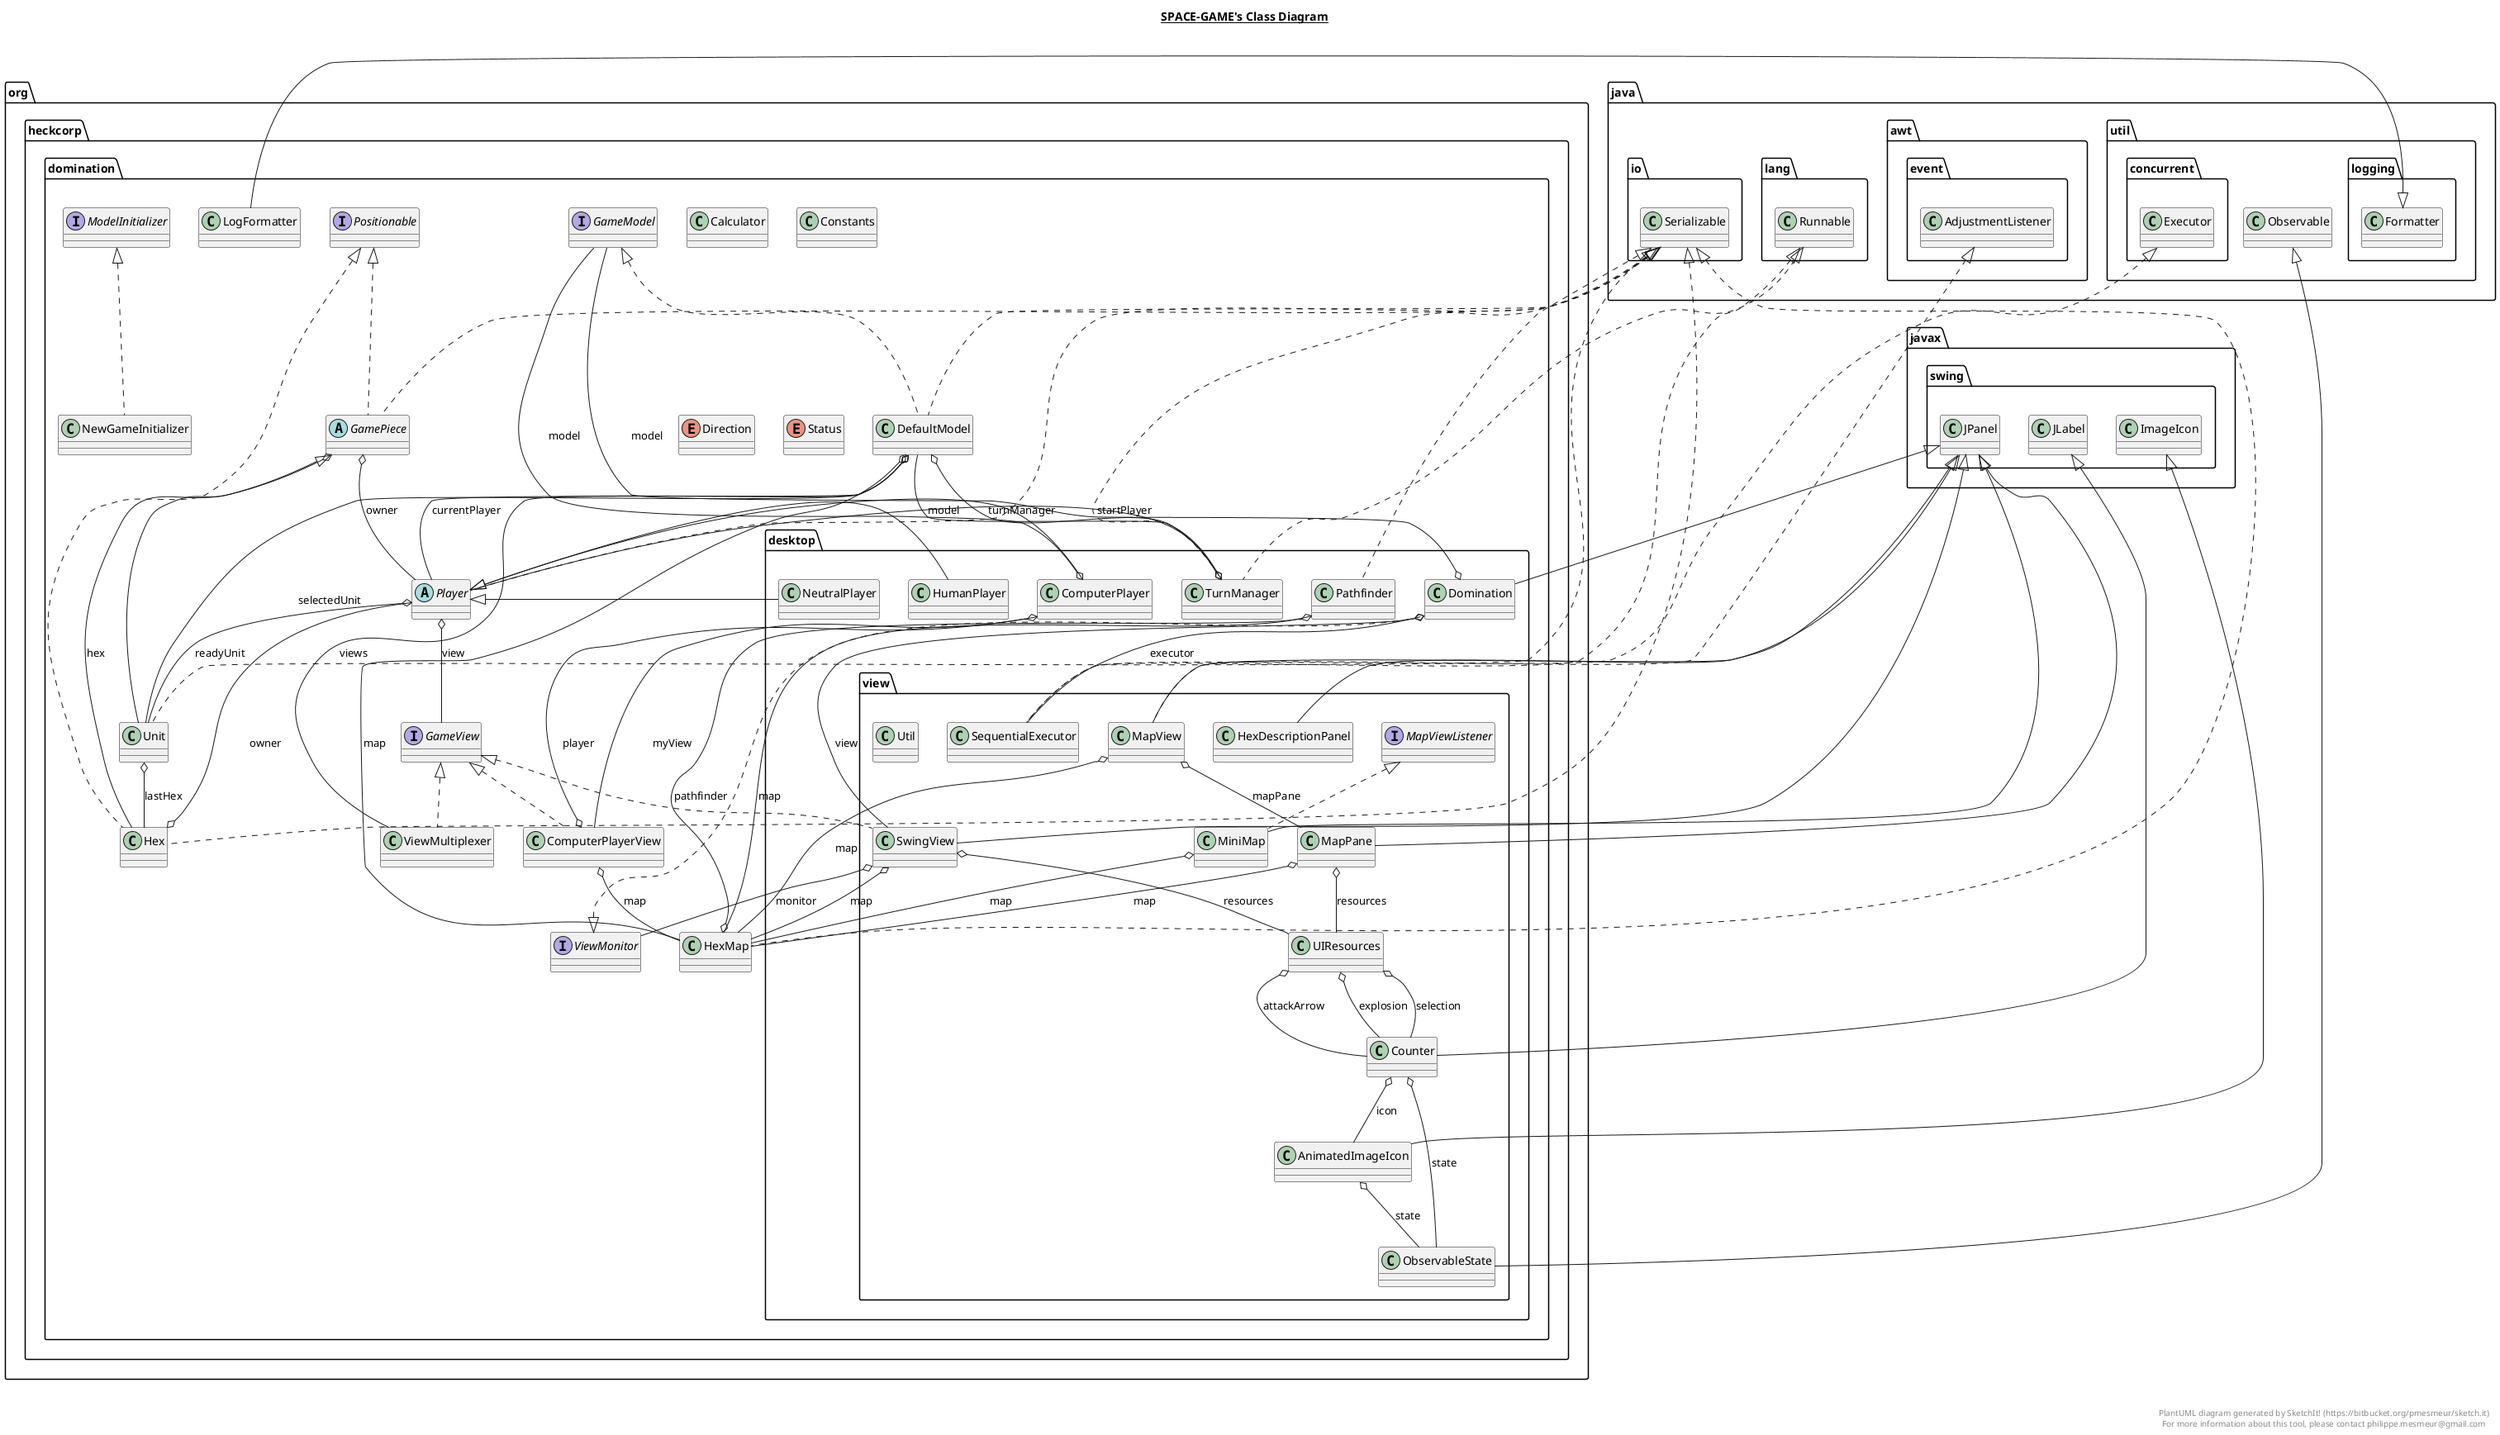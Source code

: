 @startuml

title __SPACE-GAME's Class Diagram__\n

  namespace org.heckcorp.domination {
    class org.heckcorp.domination.Calculator {
    }
  }
  

  namespace org.heckcorp.domination {
    class org.heckcorp.domination.ComputerPlayerView {
    }
  }
  

  namespace org.heckcorp.domination {
    class org.heckcorp.domination.Constants {
    }
  }
  

  namespace org.heckcorp.domination {
    class org.heckcorp.domination.DefaultModel {
    }
  }
  

  namespace org.heckcorp.domination {
    enum Direction {
    }
  }
  

  namespace org.heckcorp.domination {
    interface org.heckcorp.domination.GameModel {
    }
  }
  

  namespace org.heckcorp.domination {
    abstract class org.heckcorp.domination.GamePiece {
    }
  }
  

  namespace org.heckcorp.domination {
    interface org.heckcorp.domination.GameView {
    }
  }
  

  namespace org.heckcorp.domination {
    class org.heckcorp.domination.Hex {
    }
  }
  

  namespace org.heckcorp.domination {
    class org.heckcorp.domination.HexMap {
    }
  }
  

  namespace org.heckcorp.domination {
    class org.heckcorp.domination.LogFormatter {
    }
  }
  

  namespace org.heckcorp.domination {
    interface org.heckcorp.domination.ModelInitializer {
    }
  }
  

  namespace org.heckcorp.domination {
    class org.heckcorp.domination.NewGameInitializer {
    }
  }
  

  namespace org.heckcorp.domination {
    abstract class org.heckcorp.domination.Player {
    }
  }
  

  namespace org.heckcorp.domination {
    interface org.heckcorp.domination.Positionable {
    }
  }
  

  namespace org.heckcorp.domination {
    enum Status {
    }
  }
  

  namespace org.heckcorp.domination {
    class org.heckcorp.domination.Unit {
    }
  }
  

  namespace org.heckcorp.domination {
    interface org.heckcorp.domination.ViewMonitor {
    }
  }
  

  namespace org.heckcorp.domination {
    class org.heckcorp.domination.ViewMultiplexer {
    }
  }
  

  namespace org.heckcorp.domination {
    namespace desktop {
      class org.heckcorp.domination.desktop.ComputerPlayer {
      }
    }
  }
  

  namespace org.heckcorp.domination {
    namespace desktop {
      class org.heckcorp.domination.desktop.Domination {
      }
    }
  }
  

  namespace org.heckcorp.domination {
    namespace desktop {
      class org.heckcorp.domination.desktop.HumanPlayer {
      }
    }
  }
  

  namespace org.heckcorp.domination {
    namespace desktop {
      class org.heckcorp.domination.desktop.NeutralPlayer {
      }
    }
  }
  

  namespace org.heckcorp.domination {
    namespace desktop {
      class org.heckcorp.domination.desktop.Pathfinder {
      }
    }
  }
  

  namespace org.heckcorp.domination {
    namespace desktop {
      class org.heckcorp.domination.desktop.TurnManager {
      }
    }
  }
  

  namespace org.heckcorp.domination {
    namespace desktop {
      namespace view {
        class org.heckcorp.domination.desktop.view.AnimatedImageIcon {
        }
      }
    }
  }
  

  namespace org.heckcorp.domination {
    namespace desktop {
      namespace view {
        class org.heckcorp.domination.desktop.view.Counter {
        }
      }
    }
  }
  

  namespace org.heckcorp.domination {
    namespace desktop {
      namespace view {
        class org.heckcorp.domination.desktop.view.HexDescriptionPanel {
        }
      }
    }
  }
  

  namespace org.heckcorp.domination {
    namespace desktop {
      namespace view {
        class org.heckcorp.domination.desktop.view.MapPane {
        }
      }
    }
  }
  

  namespace org.heckcorp.domination {
    namespace desktop {
      namespace view {
        class org.heckcorp.domination.desktop.view.MapView {
        }
      }
    }
  }
  

  namespace org.heckcorp.domination {
    namespace desktop {
      namespace view {
        interface org.heckcorp.domination.desktop.view.MapViewListener {
        }
      }
    }
  }
  

  namespace org.heckcorp.domination {
    namespace desktop {
      namespace view {
        class org.heckcorp.domination.desktop.view.MiniMap {
        }
      }
    }
  }
  

  namespace org.heckcorp.domination {
    namespace desktop {
      namespace view {
        class org.heckcorp.domination.desktop.view.ObservableState {
        }
      }
    }
  }
  

  namespace org.heckcorp.domination {
    namespace desktop {
      namespace view {
        class org.heckcorp.domination.desktop.view.SequentialExecutor {
        }
      }
    }
  }
  

  namespace org.heckcorp.domination {
    namespace desktop {
      namespace view {
        class org.heckcorp.domination.desktop.view.SwingView {
        }
      }
    }
  }
  

  namespace org.heckcorp.domination {
    namespace desktop {
      namespace view {
        class org.heckcorp.domination.desktop.view.UIResources {
        }
      }
    }
  }
  

  namespace org.heckcorp.domination {
    namespace desktop {
      namespace view {
        class org.heckcorp.domination.desktop.view.Util {
        }
      }
    }
  }
  

  org.heckcorp.domination.ComputerPlayerView .up.|> org.heckcorp.domination.GameView
  org.heckcorp.domination.ComputerPlayerView o-- org.heckcorp.domination.HexMap : map
  org.heckcorp.domination.ComputerPlayerView o-- org.heckcorp.domination.desktop.ComputerPlayer : player
  org.heckcorp.domination.DefaultModel .up.|> java.io.Serializable
  org.heckcorp.domination.DefaultModel .up.|> org.heckcorp.domination.GameModel
  org.heckcorp.domination.DefaultModel o-- org.heckcorp.domination.Player : currentPlayer
  org.heckcorp.domination.DefaultModel o-- org.heckcorp.domination.DefaultModel.GameStateManager : gameStateManager
  org.heckcorp.domination.DefaultModel o-- org.heckcorp.domination.HexMap : map
  org.heckcorp.domination.DefaultModel o-- org.heckcorp.domination.Unit : selectedUnit
  org.heckcorp.domination.DefaultModel o-- org.heckcorp.domination.desktop.TurnManager : turnManager
  org.heckcorp.domination.DefaultModel o-- org.heckcorp.domination.ViewMultiplexer : views
  org.heckcorp.domination.GamePiece .up.|> java.io.Serializable
  org.heckcorp.domination.GamePiece .up.|> org.heckcorp.domination.Positionable
  org.heckcorp.domination.GamePiece o-- org.heckcorp.domination.Hex : hex
  org.heckcorp.domination.GamePiece o-- org.heckcorp.domination.Player : owner
  org.heckcorp.domination.Hex .up.|> java.io.Serializable
  org.heckcorp.domination.Hex .up.|> org.heckcorp.domination.Positionable
  org.heckcorp.domination.Hex o-- org.heckcorp.domination.Player : owner
  org.heckcorp.domination.HexMap .up.|> java.io.Serializable
  org.heckcorp.domination.HexMap o-- org.heckcorp.domination.desktop.Pathfinder : pathfinder
  org.heckcorp.domination.LogFormatter -up-|> java.util.logging.Formatter
  org.heckcorp.domination.NewGameInitializer .up.|> org.heckcorp.domination.ModelInitializer
  org.heckcorp.domination.Player .up.|> java.io.Serializable
  org.heckcorp.domination.Player o-- org.heckcorp.domination.GameView : view
  org.heckcorp.domination.Player o-- org.heckcorp.domination.Unit : readyUnit
  org.heckcorp.domination.Unit .up.|> java.io.Serializable
  org.heckcorp.domination.Unit -up-|> org.heckcorp.domination.GamePiece
  org.heckcorp.domination.Unit o-- org.heckcorp.domination.Unit.Health : health
  org.heckcorp.domination.Unit o-- org.heckcorp.domination.Hex : lastHex
  org.heckcorp.domination.Unit o-- org.heckcorp.domination.Unit.Type : type
  org.heckcorp.domination.ViewMultiplexer .up.|> org.heckcorp.domination.GameView
  org.heckcorp.domination.desktop.ComputerPlayer -up-|> org.heckcorp.domination.Player
  org.heckcorp.domination.desktop.ComputerPlayer o-- org.heckcorp.domination.GameModel : model
  org.heckcorp.domination.desktop.ComputerPlayer o-- org.heckcorp.domination.ComputerPlayerView : myView
  org.heckcorp.domination.desktop.Domination .up.|> org.heckcorp.domination.ViewMonitor
  org.heckcorp.domination.desktop.Domination -up-|> javax.swing.JPanel
  org.heckcorp.domination.desktop.Domination o-- org.heckcorp.domination.desktop.view.SequentialExecutor : executor
  org.heckcorp.domination.desktop.Domination o-- org.heckcorp.domination.GameModel : model
  org.heckcorp.domination.desktop.Domination o-- org.heckcorp.domination.desktop.view.SwingView : view
  org.heckcorp.domination.desktop.HumanPlayer -up-|> org.heckcorp.domination.Player
  org.heckcorp.domination.desktop.NeutralPlayer -up-|> org.heckcorp.domination.Player
  org.heckcorp.domination.desktop.Pathfinder .up.|> java.io.Serializable
  org.heckcorp.domination.desktop.Pathfinder o-- org.heckcorp.domination.HexMap : map
  org.heckcorp.domination.desktop.TurnManager .up.|> java.io.Serializable
  org.heckcorp.domination.desktop.TurnManager .up.|> java.lang.Runnable
  org.heckcorp.domination.desktop.TurnManager o-- org.heckcorp.domination.DefaultModel : model
  org.heckcorp.domination.desktop.TurnManager o-- org.heckcorp.domination.Player : startPlayer
  org.heckcorp.domination.desktop.view.AnimatedImageIcon -up-|> javax.swing.ImageIcon
  org.heckcorp.domination.desktop.view.AnimatedImageIcon o-- org.heckcorp.domination.desktop.view.ObservableState : state
  org.heckcorp.domination.desktop.view.Counter -up-|> javax.swing.JLabel
  org.heckcorp.domination.desktop.view.Counter o-- org.heckcorp.domination.desktop.view.AnimatedImageIcon : icon
  org.heckcorp.domination.desktop.view.Counter o-- org.heckcorp.domination.desktop.view.ObservableState : state
  org.heckcorp.domination.desktop.view.HexDescriptionPanel -up-|> javax.swing.JPanel
  org.heckcorp.domination.desktop.view.HexDescriptionPanel o-- org.heckcorp.domination.desktop.view.SwingView.UIManager : uiManager
  org.heckcorp.domination.desktop.view.MapPane -up-|> javax.swing.JPanel
  org.heckcorp.domination.desktop.view.MapPane o-- org.heckcorp.domination.HexMap : map
  org.heckcorp.domination.desktop.view.MapPane o-- org.heckcorp.domination.desktop.view.UIResources : resources
  org.heckcorp.domination.desktop.view.MapView .up.|> java.awt.event.AdjustmentListener
  org.heckcorp.domination.desktop.view.MapView -up-|> javax.swing.JPanel
  org.heckcorp.domination.desktop.view.MapView o-- org.heckcorp.domination.HexMap : map
  org.heckcorp.domination.desktop.view.MapView o-- org.heckcorp.domination.desktop.view.MapPane : mapPane
  org.heckcorp.domination.desktop.view.MiniMap .up.|> org.heckcorp.domination.desktop.view.MapViewListener
  org.heckcorp.domination.desktop.view.MiniMap -up-|> javax.swing.JPanel
  org.heckcorp.domination.desktop.view.MiniMap o-- org.heckcorp.domination.HexMap : map
  org.heckcorp.domination.desktop.view.ObservableState -up-|> java.util.Observable
  org.heckcorp.domination.desktop.view.SequentialExecutor .up.|> java.lang.Runnable
  org.heckcorp.domination.desktop.view.SequentialExecutor .up.|> java.util.concurrent.Executor
  org.heckcorp.domination.desktop.view.SwingView .up.|> org.heckcorp.domination.GameView
  org.heckcorp.domination.desktop.view.SwingView -up-|> javax.swing.JPanel
  org.heckcorp.domination.desktop.view.SwingView o-- org.heckcorp.domination.desktop.view.SwingView.ViewDataManager : dataManager
  org.heckcorp.domination.desktop.view.SwingView o-- org.heckcorp.domination.desktop.view.SwingView.DisplayManager : displayManager
  org.heckcorp.domination.desktop.view.SwingView o-- org.heckcorp.domination.HexMap : map
  org.heckcorp.domination.desktop.view.SwingView o-- org.heckcorp.domination.ViewMonitor : monitor
  org.heckcorp.domination.desktop.view.SwingView o-- org.heckcorp.domination.desktop.view.UIResources : resources
  org.heckcorp.domination.desktop.view.SwingView o-- org.heckcorp.domination.desktop.view.SwingView.UIManager : uiManager
  org.heckcorp.domination.desktop.view.UIResources o-- org.heckcorp.domination.desktop.view.Counter : attackArrow
  org.heckcorp.domination.desktop.view.UIResources o-- org.heckcorp.domination.desktop.view.Counter : explosion
  org.heckcorp.domination.desktop.view.UIResources o-- org.heckcorp.domination.desktop.view.Counter : selection


right footer


PlantUML diagram generated by SketchIt! (https://bitbucket.org/pmesmeur/sketch.it)
For more information about this tool, please contact philippe.mesmeur@gmail.com
endfooter

@enduml
